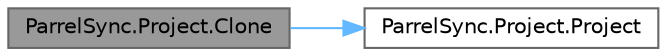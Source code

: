 digraph "ParrelSync.Project.Clone"
{
 // LATEX_PDF_SIZE
  bgcolor="transparent";
  edge [fontname=Helvetica,fontsize=10,labelfontname=Helvetica,labelfontsize=10];
  node [fontname=Helvetica,fontsize=10,shape=box,height=0.2,width=0.4];
  rankdir="LR";
  Node1 [id="Node000001",label="ParrelSync.Project.Clone",height=0.2,width=0.4,color="gray40", fillcolor="grey60", style="filled", fontcolor="black",tooltip="Create a new object with the same settings."];
  Node1 -> Node2 [id="edge1_Node000001_Node000002",color="steelblue1",style="solid",tooltip=" "];
  Node2 [id="Node000002",label="ParrelSync.Project.Project",height=0.2,width=0.4,color="grey40", fillcolor="white", style="filled",URL="$class_parrel_sync_1_1_project.html#a52b3f1fe9db72e7aac31c7c70647acec",tooltip="Default constructor."];
}
